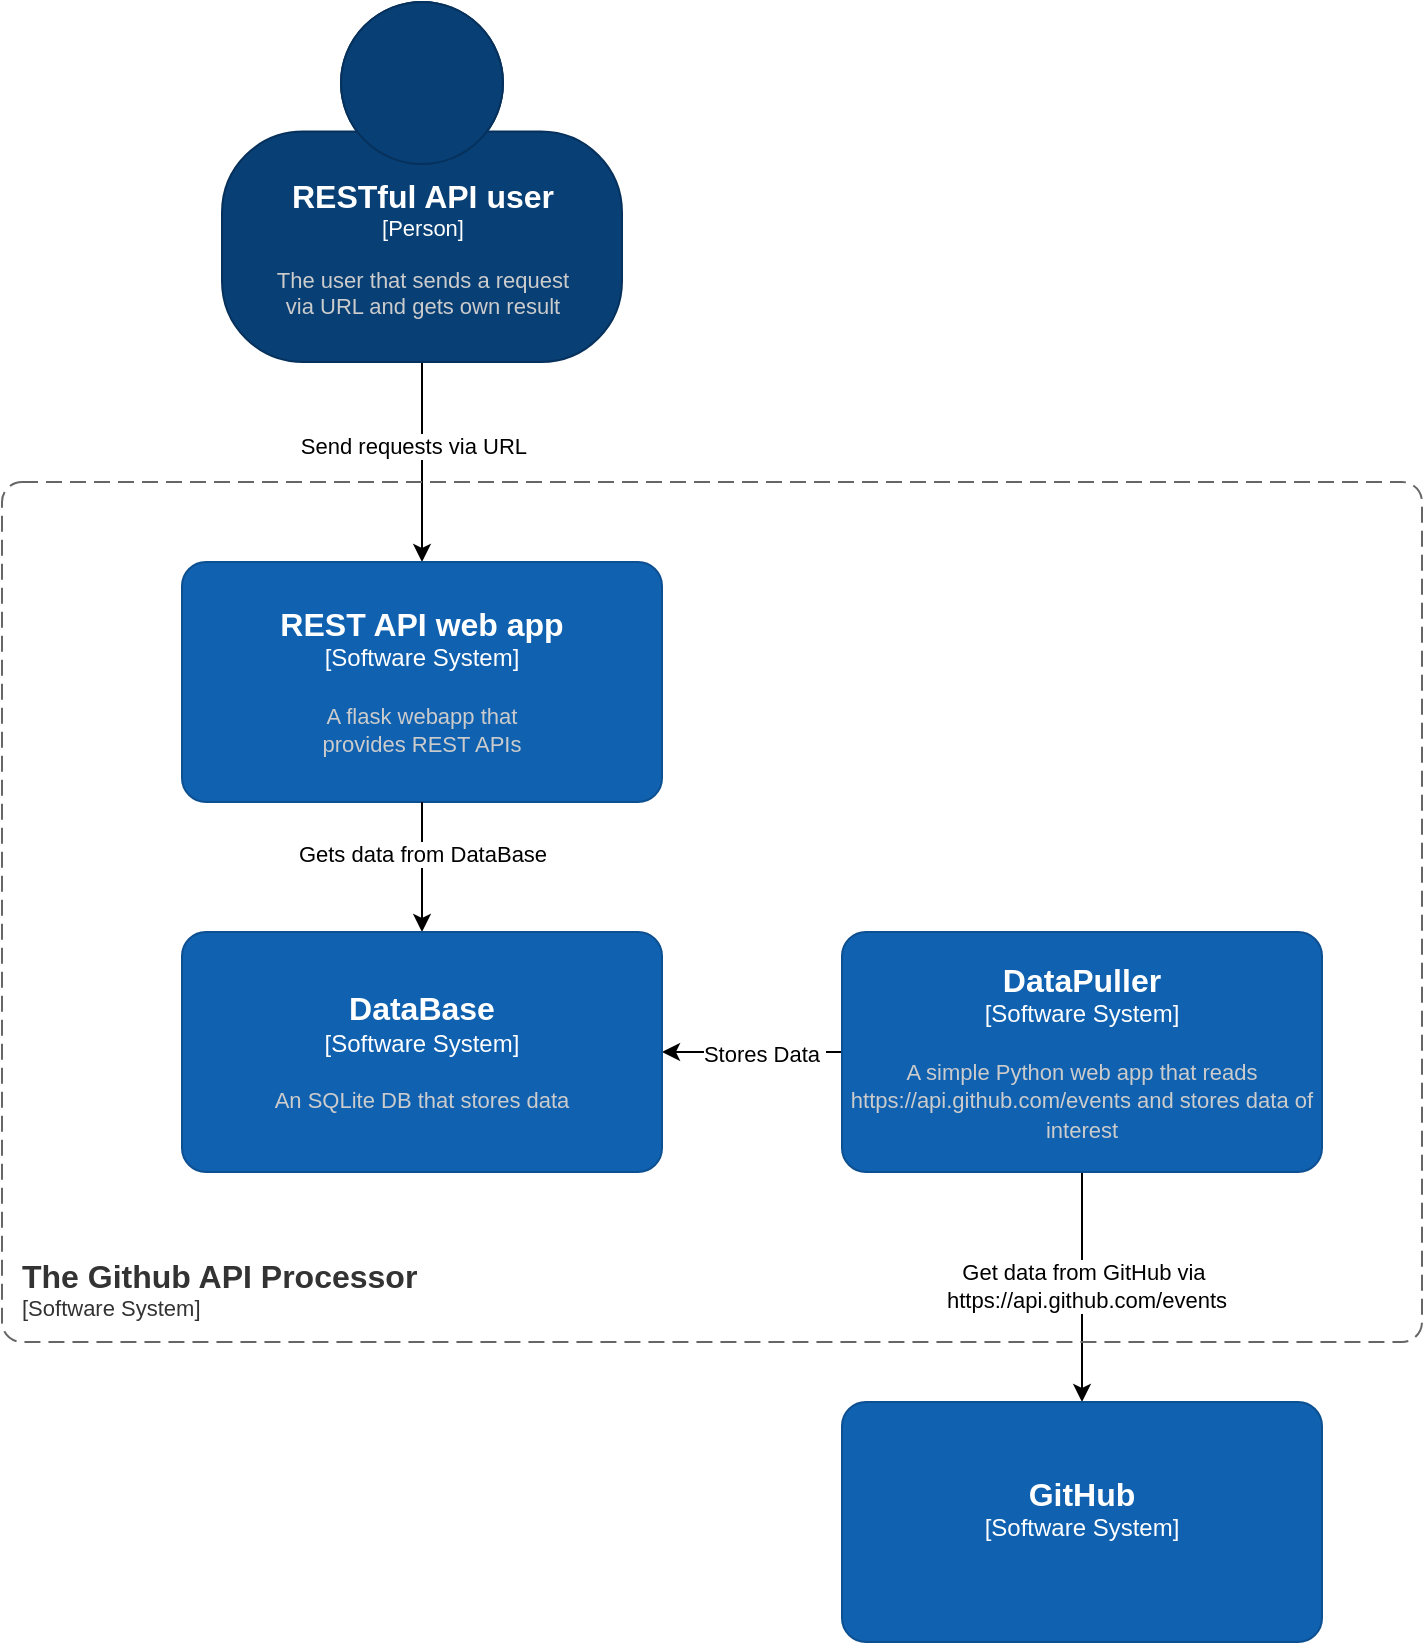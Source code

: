 <mxfile version="17.4.6" type="device"><diagram id="DCWdQyaAGOapoo-bOuTa" name="Page-1"><mxGraphModel dx="1422" dy="754" grid="1" gridSize="10" guides="1" tooltips="1" connect="1" arrows="1" fold="1" page="1" pageScale="1" pageWidth="850" pageHeight="1100" math="0" shadow="0"><root><mxCell id="0"/><mxCell id="1" parent="0"/><mxCell id="nCfKkSK6sWWJzFRhtJ6P-4" value="" style="edgeStyle=orthogonalEdgeStyle;rounded=0;orthogonalLoop=1;jettySize=auto;html=1;" edge="1" parent="1" source="nCfKkSK6sWWJzFRhtJ6P-1" target="nCfKkSK6sWWJzFRhtJ6P-3"><mxGeometry relative="1" as="geometry"/></mxCell><mxCell id="nCfKkSK6sWWJzFRhtJ6P-5" value="Send requests via URL&amp;nbsp;" style="edgeLabel;html=1;align=center;verticalAlign=middle;resizable=0;points=[];" vertex="1" connectable="0" parent="nCfKkSK6sWWJzFRhtJ6P-4"><mxGeometry x="-0.169" y="-3" relative="1" as="geometry"><mxPoint as="offset"/></mxGeometry></mxCell><object placeholders="1" c4Name="RESTful API user" c4Type="Person" c4Description="The user that sends a request &#10;via URL and gets own result" label="&lt;font style=&quot;font-size: 16px&quot;&gt;&lt;b&gt;%c4Name%&lt;/b&gt;&lt;/font&gt;&lt;div&gt;[%c4Type%]&lt;/div&gt;&lt;br&gt;&lt;div&gt;&lt;font style=&quot;font-size: 11px&quot;&gt;&lt;font color=&quot;#cccccc&quot;&gt;%c4Description%&lt;/font&gt;&lt;/div&gt;" id="nCfKkSK6sWWJzFRhtJ6P-1"><mxCell style="html=1;fontSize=11;dashed=0;whitespace=wrap;fillColor=#083F75;strokeColor=#06315C;fontColor=#ffffff;shape=mxgraph.c4.person2;align=center;metaEdit=1;points=[[0.5,0,0],[1,0.5,0],[1,0.75,0],[0.75,1,0],[0.5,1,0],[0.25,1,0],[0,0.75,0],[0,0.5,0]];resizable=0;" vertex="1" parent="1"><mxGeometry x="210" y="60" width="200" height="180" as="geometry"/></mxCell></object><object placeholders="1" c4Name="REST API web app" c4Type="Software System" c4Description="A flask webapp that &#10;provides REST APIs " label="&lt;font style=&quot;font-size: 16px&quot;&gt;&lt;b&gt;%c4Name%&lt;/b&gt;&lt;/font&gt;&lt;div&gt;[%c4Type%]&lt;/div&gt;&lt;br&gt;&lt;div&gt;&lt;font style=&quot;font-size: 11px&quot;&gt;&lt;font color=&quot;#cccccc&quot;&gt;%c4Description%&lt;/font&gt;&lt;/div&gt;" id="nCfKkSK6sWWJzFRhtJ6P-3"><mxCell style="rounded=1;whiteSpace=wrap;html=1;labelBackgroundColor=none;fillColor=#1061B0;fontColor=#ffffff;align=center;arcSize=10;strokeColor=#0D5091;metaEdit=1;resizable=0;points=[[0.25,0,0],[0.5,0,0],[0.75,0,0],[1,0.25,0],[1,0.5,0],[1,0.75,0],[0.75,1,0],[0.5,1,0],[0.25,1,0],[0,0.75,0],[0,0.5,0],[0,0.25,0]];" vertex="1" parent="1"><mxGeometry x="190" y="340" width="240" height="120" as="geometry"/></mxCell></object><mxCell id="nCfKkSK6sWWJzFRhtJ6P-10" style="edgeStyle=orthogonalEdgeStyle;rounded=0;orthogonalLoop=1;jettySize=auto;html=1;entryX=1;entryY=0.5;entryDx=0;entryDy=0;entryPerimeter=0;" edge="1" parent="1" source="nCfKkSK6sWWJzFRhtJ6P-6" target="nCfKkSK6sWWJzFRhtJ6P-8"><mxGeometry relative="1" as="geometry"/></mxCell><mxCell id="nCfKkSK6sWWJzFRhtJ6P-11" value="Stores Data&amp;nbsp;" style="edgeLabel;html=1;align=center;verticalAlign=middle;resizable=0;points=[];" vertex="1" connectable="0" parent="nCfKkSK6sWWJzFRhtJ6P-10"><mxGeometry x="-0.137" y="1" relative="1" as="geometry"><mxPoint as="offset"/></mxGeometry></mxCell><mxCell id="nCfKkSK6sWWJzFRhtJ6P-15" style="edgeStyle=orthogonalEdgeStyle;rounded=0;orthogonalLoop=1;jettySize=auto;html=1;" edge="1" parent="1" source="nCfKkSK6sWWJzFRhtJ6P-6" target="nCfKkSK6sWWJzFRhtJ6P-14"><mxGeometry relative="1" as="geometry"><mxPoint x="450" y="670" as="targetPoint"/></mxGeometry></mxCell><mxCell id="nCfKkSK6sWWJzFRhtJ6P-17" value="&lt;div&gt;Get data from GitHub via&amp;nbsp;&lt;/div&gt;&lt;div&gt;https://api.github.com/events&lt;/div&gt;" style="edgeLabel;html=1;align=center;verticalAlign=middle;resizable=0;points=[];" vertex="1" connectable="0" parent="nCfKkSK6sWWJzFRhtJ6P-15"><mxGeometry x="-0.013" y="2" relative="1" as="geometry"><mxPoint as="offset"/></mxGeometry></mxCell><object placeholders="1" c4Name="DataPuller" c4Type="Software System" c4Description="A simple Python web app that reads &#10;https://api.github.com/events and stores data of interest" label="&lt;font style=&quot;font-size: 16px&quot;&gt;&lt;b&gt;%c4Name%&lt;/b&gt;&lt;/font&gt;&lt;div&gt;[%c4Type%]&lt;/div&gt;&lt;br&gt;&lt;div&gt;&lt;font style=&quot;font-size: 11px&quot;&gt;&lt;font color=&quot;#cccccc&quot;&gt;%c4Description%&lt;/font&gt;&lt;/div&gt;" id="nCfKkSK6sWWJzFRhtJ6P-6"><mxCell style="rounded=1;whiteSpace=wrap;html=1;labelBackgroundColor=none;fillColor=#1061B0;fontColor=#ffffff;align=center;arcSize=10;strokeColor=#0D5091;metaEdit=1;resizable=0;points=[[0.25,0,0],[0.5,0,0],[0.75,0,0],[1,0.25,0],[1,0.5,0],[1,0.75,0],[0.75,1,0],[0.5,1,0],[0.25,1,0],[0,0.75,0],[0,0.5,0],[0,0.25,0]];" vertex="1" parent="1"><mxGeometry x="520" y="525" width="240" height="120" as="geometry"/></mxCell></object><mxCell id="nCfKkSK6sWWJzFRhtJ6P-12" style="edgeStyle=orthogonalEdgeStyle;rounded=0;orthogonalLoop=1;jettySize=auto;html=1;entryX=0.5;entryY=0;entryDx=0;entryDy=0;entryPerimeter=0;exitX=0.5;exitY=1;exitDx=0;exitDy=0;exitPerimeter=0;" edge="1" parent="1" source="nCfKkSK6sWWJzFRhtJ6P-3" target="nCfKkSK6sWWJzFRhtJ6P-8"><mxGeometry relative="1" as="geometry"/></mxCell><mxCell id="nCfKkSK6sWWJzFRhtJ6P-13" value="Gets data from DataBase" style="edgeLabel;html=1;align=center;verticalAlign=middle;resizable=0;points=[];" vertex="1" connectable="0" parent="nCfKkSK6sWWJzFRhtJ6P-12"><mxGeometry x="-0.215" relative="1" as="geometry"><mxPoint as="offset"/></mxGeometry></mxCell><object placeholders="1" c4Name="DataBase" c4Type="Software System" c4Description="An SQLite DB that stores data " label="&lt;font style=&quot;font-size: 16px&quot;&gt;&lt;b&gt;%c4Name%&lt;/b&gt;&lt;/font&gt;&lt;div&gt;[%c4Type%]&lt;/div&gt;&lt;br&gt;&lt;div&gt;&lt;font style=&quot;font-size: 11px&quot;&gt;&lt;font color=&quot;#cccccc&quot;&gt;%c4Description%&lt;/font&gt;&lt;/div&gt;" id="nCfKkSK6sWWJzFRhtJ6P-8"><mxCell style="rounded=1;whiteSpace=wrap;html=1;labelBackgroundColor=none;fillColor=#1061B0;fontColor=#ffffff;align=center;arcSize=10;strokeColor=#0D5091;metaEdit=1;resizable=0;points=[[0.25,0,0],[0.5,0,0],[0.75,0,0],[1,0.25,0],[1,0.5,0],[1,0.75,0],[0.75,1,0],[0.5,1,0],[0.25,1,0],[0,0.75,0],[0,0.5,0],[0,0.25,0]];" vertex="1" parent="1"><mxGeometry x="190" y="525" width="240" height="120" as="geometry"/></mxCell></object><object placeholders="1" c4Name="The Github API Processor" c4Type="SystemScopeBoundary" c4Application="Software System" label="&lt;font style=&quot;font-size: 16px&quot;&gt;&lt;b&gt;&lt;div style=&quot;text-align: left&quot;&gt;%c4Name%&lt;/div&gt;&lt;/b&gt;&lt;/font&gt;&lt;div style=&quot;text-align: left&quot;&gt;[%c4Application%]&lt;/div&gt;" id="nCfKkSK6sWWJzFRhtJ6P-9"><mxCell style="rounded=1;fontSize=11;whiteSpace=wrap;html=1;dashed=1;arcSize=20;fillColor=none;strokeColor=#666666;fontColor=#333333;labelBackgroundColor=none;align=left;verticalAlign=bottom;labelBorderColor=none;spacingTop=0;spacing=10;dashPattern=8 4;metaEdit=1;rotatable=0;perimeter=rectanglePerimeter;noLabel=0;labelPadding=0;allowArrows=0;connectable=0;expand=0;recursiveResize=0;editable=1;pointerEvents=0;absoluteArcSize=1;points=[[0.25,0,0],[0.5,0,0],[0.75,0,0],[1,0.25,0],[1,0.5,0],[1,0.75,0],[0.75,1,0],[0.5,1,0],[0.25,1,0],[0,0.75,0],[0,0.5,0],[0,0.25,0]];" vertex="1" parent="1"><mxGeometry x="100" y="300" width="710" height="430" as="geometry"/></mxCell></object><object placeholders="1" c4Name="GitHub" c4Type="Software System" c4Description="" label="&lt;font style=&quot;font-size: 16px&quot;&gt;&lt;b&gt;%c4Name%&lt;/b&gt;&lt;/font&gt;&lt;div&gt;[%c4Type%]&lt;/div&gt;&lt;br&gt;&lt;div&gt;&lt;font style=&quot;font-size: 11px&quot;&gt;&lt;font color=&quot;#cccccc&quot;&gt;%c4Description%&lt;/font&gt;&lt;/div&gt;" id="nCfKkSK6sWWJzFRhtJ6P-14"><mxCell style="rounded=1;whiteSpace=wrap;html=1;labelBackgroundColor=none;fillColor=#1061B0;fontColor=#ffffff;align=center;arcSize=10;strokeColor=#0D5091;metaEdit=1;resizable=0;points=[[0.25,0,0],[0.5,0,0],[0.75,0,0],[1,0.25,0],[1,0.5,0],[1,0.75,0],[0.75,1,0],[0.5,1,0],[0.25,1,0],[0,0.75,0],[0,0.5,0],[0,0.25,0]];" vertex="1" parent="1"><mxGeometry x="520" y="760" width="240" height="120" as="geometry"/></mxCell></object></root></mxGraphModel></diagram></mxfile>
